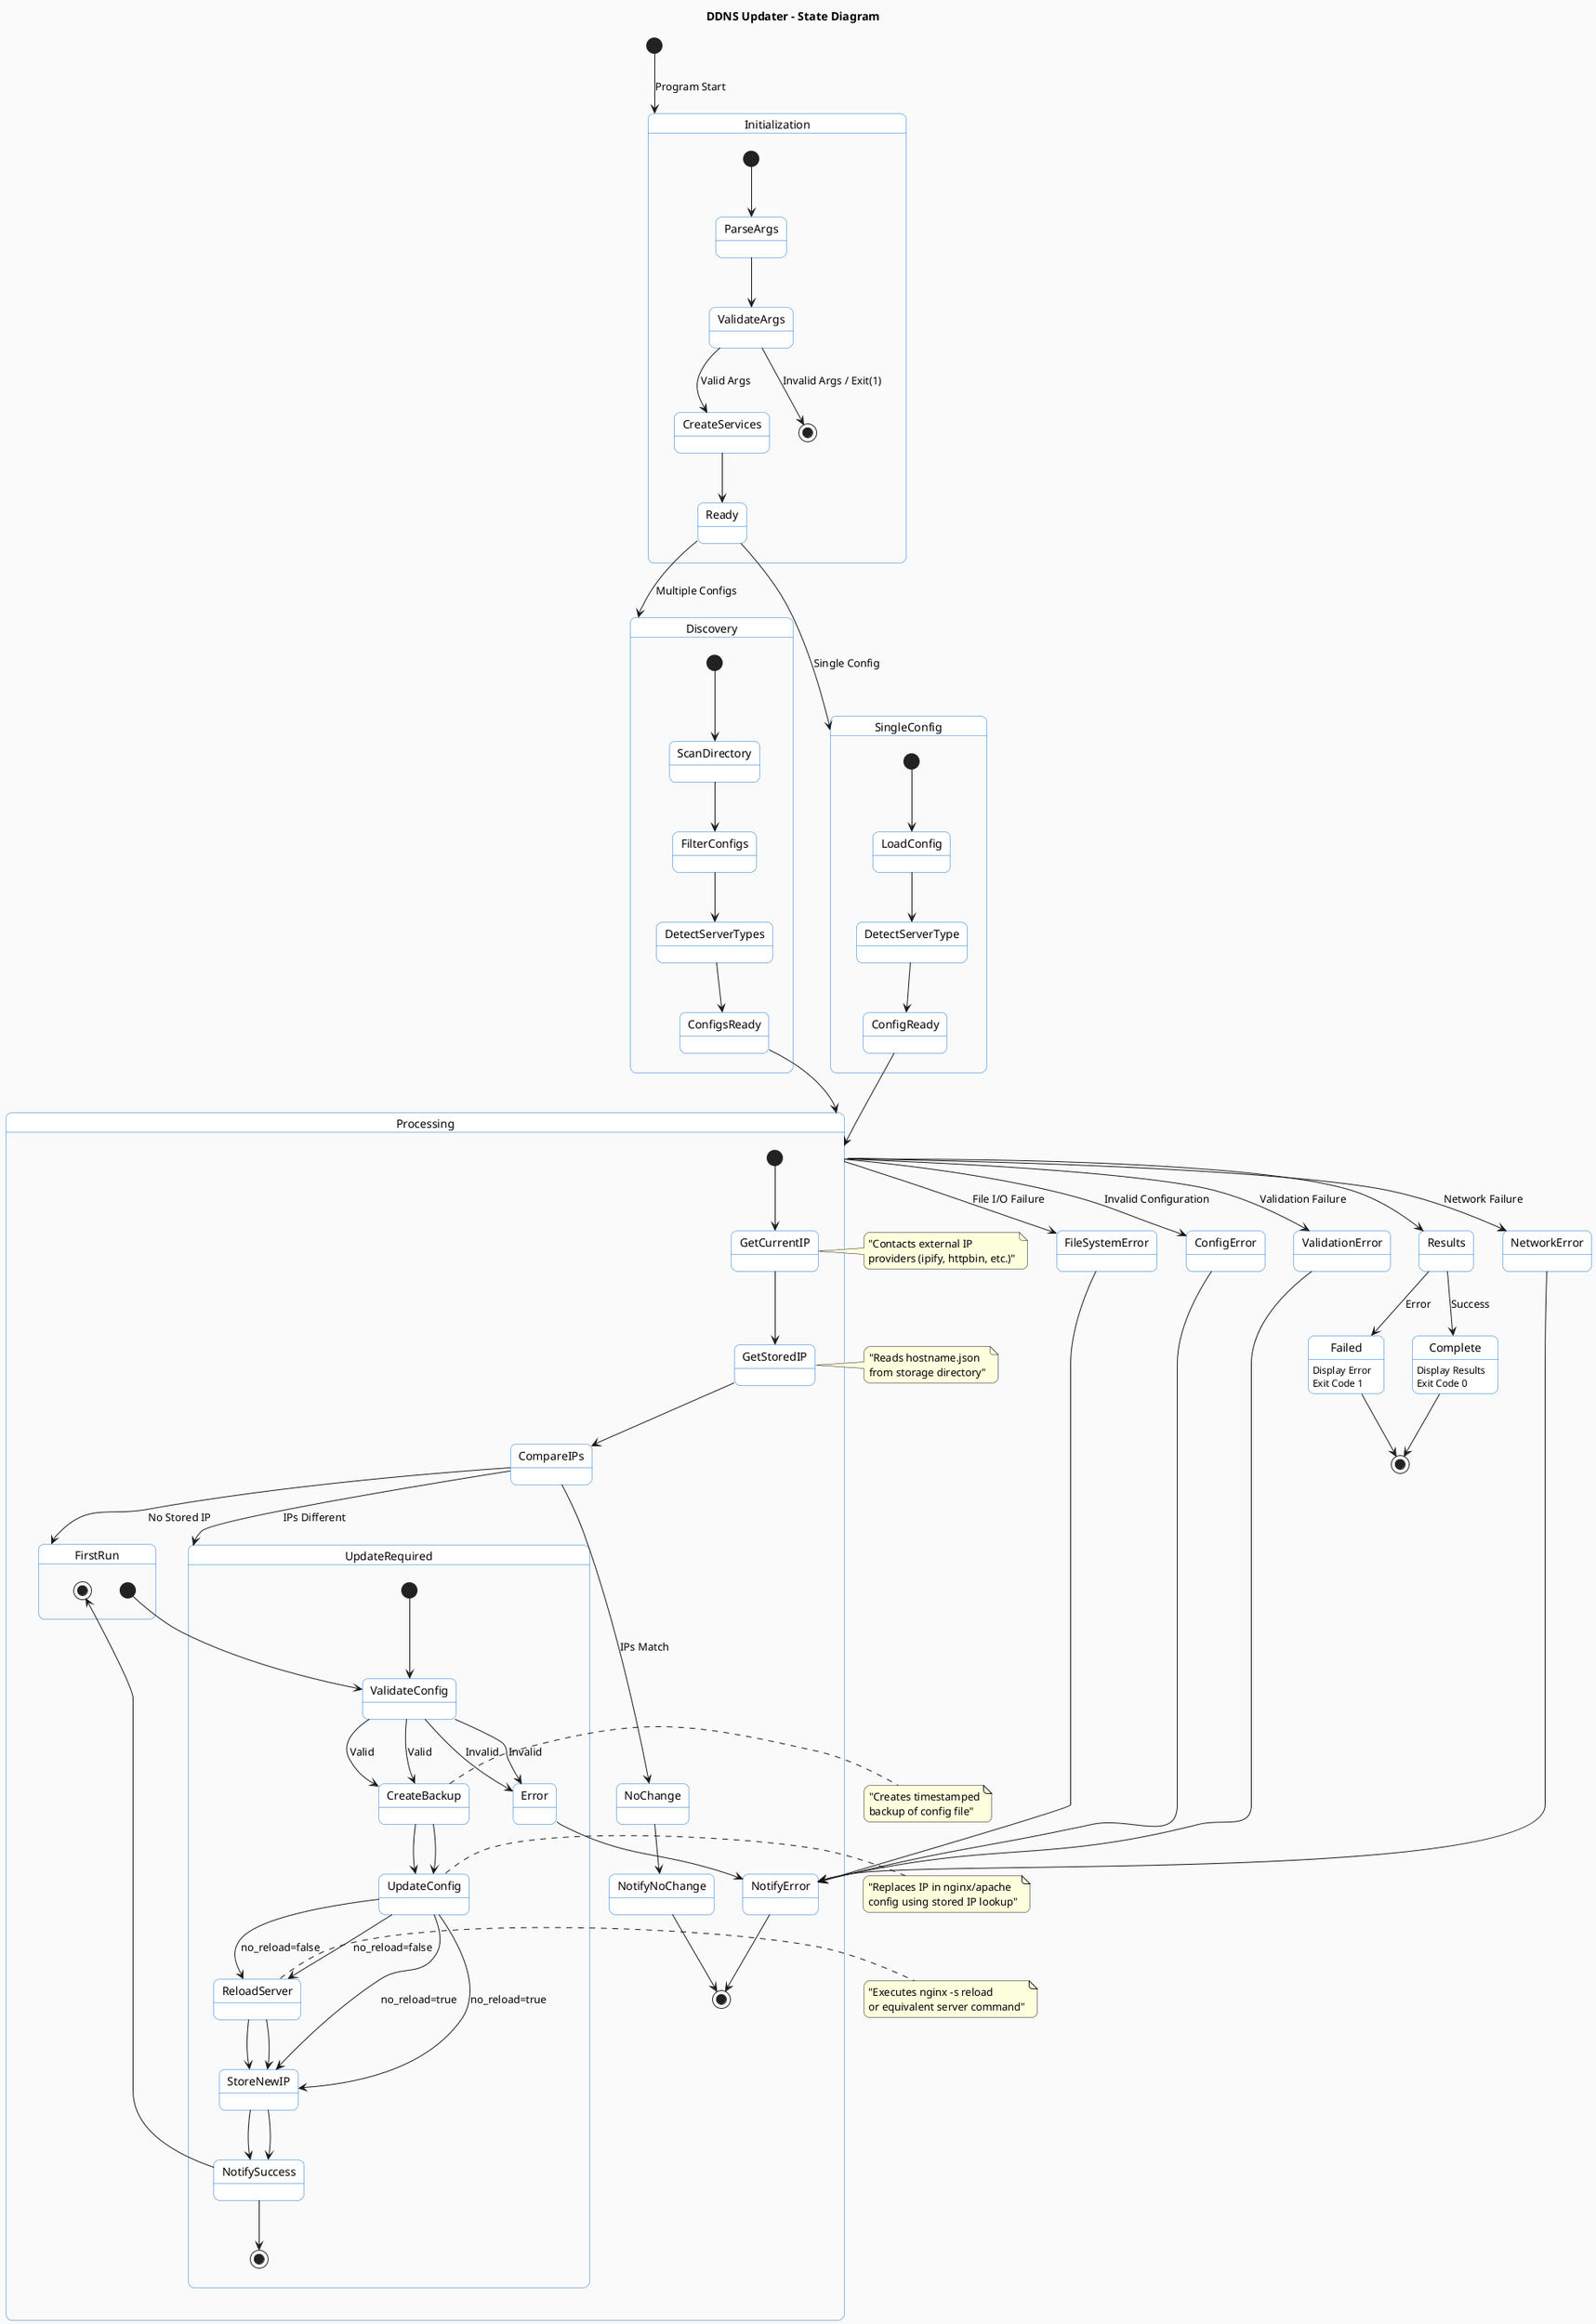 @startuml state-diagram
skinparam backgroundColor #FAFAFA
skinparam roundcorner 15
skinparam stateBackgroundColor #FFFFFF
skinparam stateBorderColor #1976D2

title DDNS Updater - State Diagram

[*] --> Initialization : Program Start

state Initialization {
    [*] --> ParseArgs
    ParseArgs --> ValidateArgs
    ValidateArgs --> CreateServices : Valid Args
    ValidateArgs --> [*] : Invalid Args / Exit(1)
    CreateServices --> Ready
}

Ready --> Discovery : Multiple Configs
Ready --> SingleConfig : Single Config

state Discovery {
    [*] --> ScanDirectory
    ScanDirectory --> FilterConfigs
    FilterConfigs --> DetectServerTypes
    DetectServerTypes --> ConfigsReady
}

state SingleConfig {
    [*] --> LoadConfig
    LoadConfig --> DetectServerType
    DetectServerType --> ConfigReady
}

ConfigsReady --> Processing
ConfigReady --> Processing

state Processing {
    [*] --> GetCurrentIP
    GetCurrentIP --> GetStoredIP
    GetStoredIP --> CompareIPs
    
    CompareIPs --> NoChange : IPs Match
    CompareIPs --> UpdateRequired : IPs Different
    CompareIPs --> FirstRun : No Stored IP
    
    state UpdateRequired {
        [*] --> ValidateConfig
        ValidateConfig --> CreateBackup : Valid
        ValidateConfig --> Error : Invalid
        CreateBackup --> UpdateConfig
        UpdateConfig --> ReloadServer : no_reload=false
        UpdateConfig --> StoreNewIP : no_reload=true
        ReloadServer --> StoreNewIP
        StoreNewIP --> NotifySuccess
        NotifySuccess --> [*]
    }
    
    state FirstRun {
        [*] --> ValidateConfig
        ValidateConfig --> CreateBackup : Valid
        ValidateConfig --> Error : Invalid
        CreateBackup --> UpdateConfig
        UpdateConfig --> ReloadServer : no_reload=false
        UpdateConfig --> StoreNewIP : no_reload=true
        ReloadServer --> StoreNewIP
        StoreNewIP --> NotifySuccess
        NotifySuccess --> [*]
    }
    
    NoChange --> NotifyNoChange
    NotifyNoChange --> [*]
    Error --> NotifyError
    NotifyError --> [*]
}

Processing --> Results
Results --> Complete : Success
Results --> Failed : Error

state Complete {
    Complete : Display Results
    Complete : Exit Code 0
}

state Failed {
    Failed : Display Error
    Failed : Exit Code 1
}

Complete --> [*]
Failed --> [*]

' Error states that can occur from any processing state
Processing --> NetworkError : Network Failure
Processing --> FileSystemError : File I/O Failure
Processing --> ConfigError : Invalid Configuration
Processing --> ValidationError : Validation Failure

NetworkError --> NotifyError
FileSystemError --> NotifyError
ConfigError --> NotifyError
ValidationError --> NotifyError

' Notes for key states
note right of GetCurrentIP : "Contacts external IP\nproviders (ipify, httpbin, etc.)"
note right of GetStoredIP : "Reads hostname.json\nfrom storage directory"
note right of UpdateConfig : "Replaces IP in nginx/apache\nconfig using stored IP lookup"
note right of ReloadServer : "Executes nginx -s reload\nor equivalent server command"
note right of CreateBackup : "Creates timestamped\nbackup of config file"

@enduml